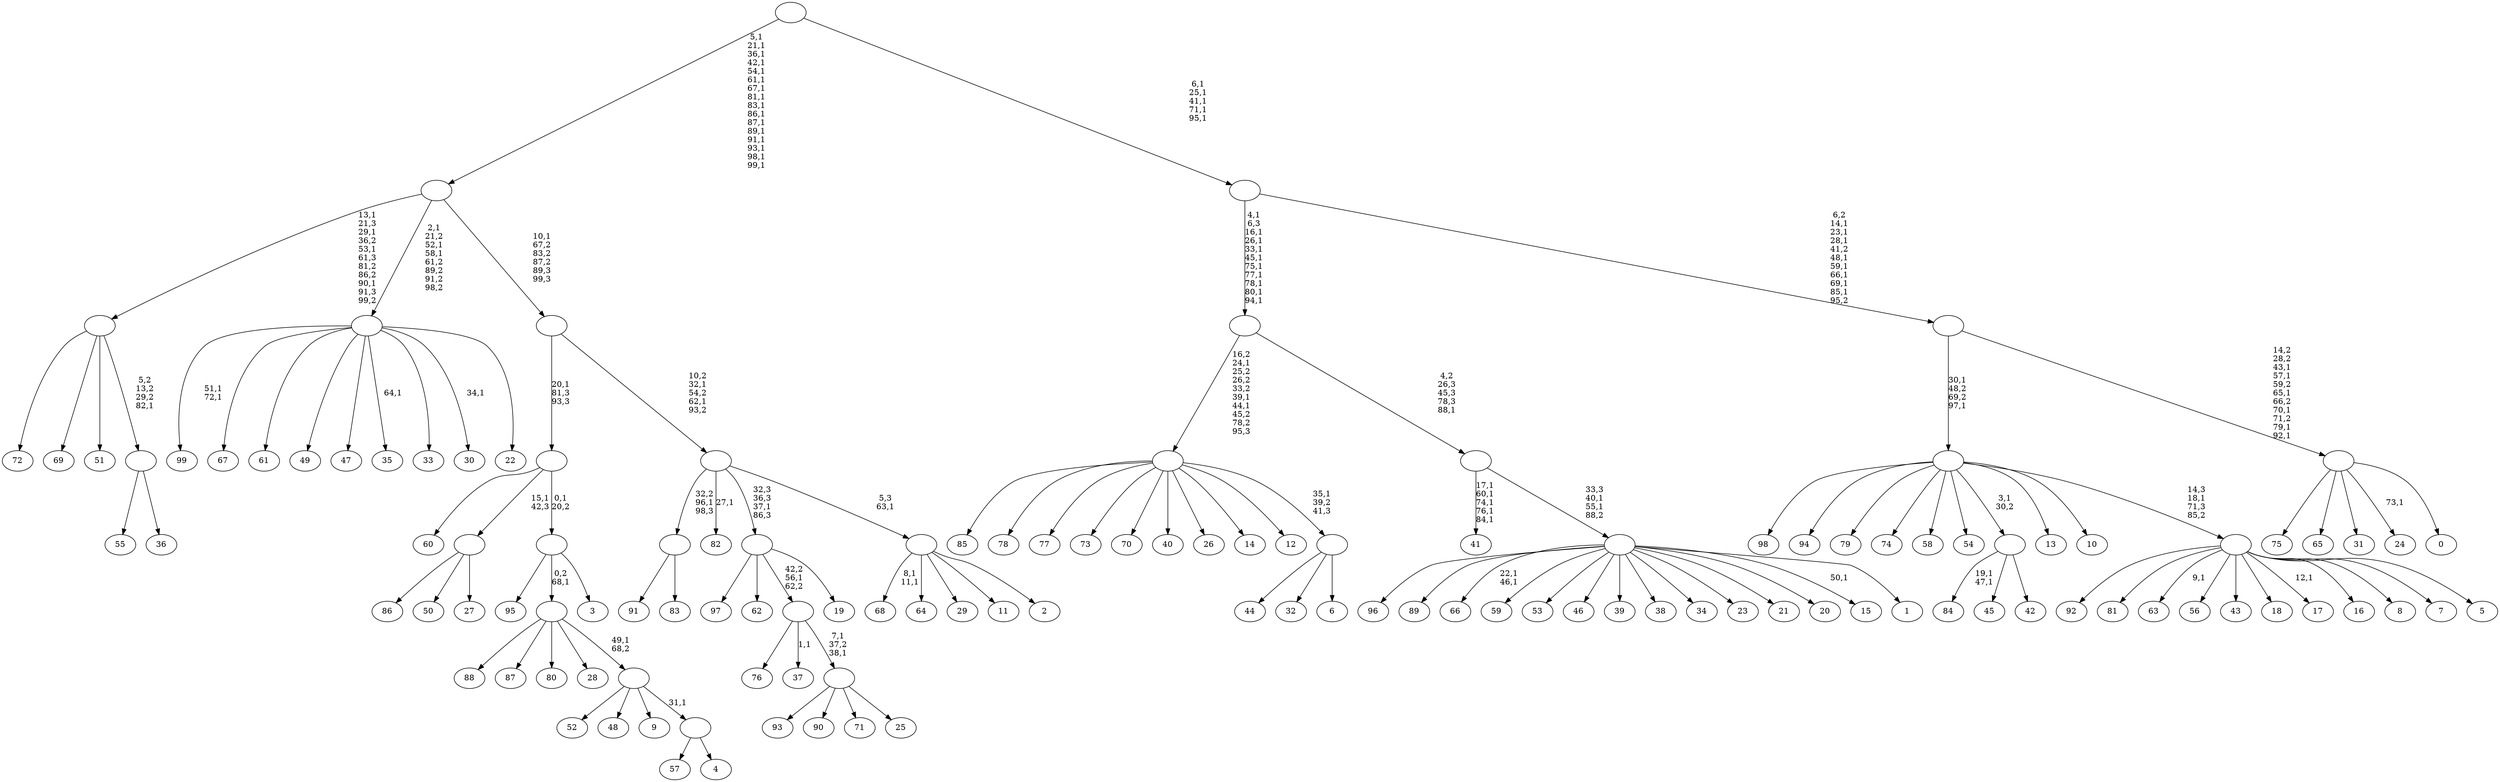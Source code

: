 digraph T {
	200 [label="99"]
	197 [label="98"]
	196 [label="97"]
	195 [label="96"]
	194 [label="95"]
	193 [label="94"]
	192 [label="93"]
	191 [label="92"]
	190 [label="91"]
	189 [label="90"]
	188 [label="89"]
	187 [label="88"]
	186 [label="87"]
	185 [label="86"]
	184 [label="85"]
	183 [label="84"]
	180 [label="83"]
	179 [label=""]
	178 [label="82"]
	176 [label="81"]
	175 [label="80"]
	174 [label="79"]
	173 [label="78"]
	172 [label="77"]
	171 [label="76"]
	170 [label="75"]
	169 [label="74"]
	168 [label="73"]
	167 [label="72"]
	166 [label="71"]
	165 [label="70"]
	164 [label="69"]
	163 [label="68"]
	160 [label="67"]
	159 [label="66"]
	156 [label="65"]
	155 [label="64"]
	154 [label="63"]
	152 [label="62"]
	151 [label="61"]
	150 [label="60"]
	149 [label="59"]
	148 [label="58"]
	147 [label="57"]
	146 [label="56"]
	145 [label="55"]
	144 [label="54"]
	143 [label="53"]
	142 [label="52"]
	141 [label="51"]
	140 [label="50"]
	139 [label="49"]
	138 [label="48"]
	137 [label="47"]
	136 [label="46"]
	135 [label="45"]
	134 [label="44"]
	133 [label="43"]
	132 [label="42"]
	131 [label=""]
	130 [label="41"]
	124 [label="40"]
	123 [label="39"]
	122 [label="38"]
	121 [label="37"]
	119 [label="36"]
	118 [label=""]
	117 [label=""]
	113 [label="35"]
	111 [label="34"]
	110 [label="33"]
	109 [label="32"]
	108 [label="31"]
	107 [label="30"]
	105 [label="29"]
	104 [label="28"]
	103 [label="27"]
	102 [label=""]
	101 [label="26"]
	100 [label="25"]
	99 [label=""]
	97 [label=""]
	96 [label="24"]
	94 [label="23"]
	93 [label="22"]
	92 [label=""]
	89 [label="21"]
	88 [label="20"]
	87 [label="19"]
	86 [label=""]
	85 [label="18"]
	84 [label="17"]
	82 [label="16"]
	81 [label="15"]
	79 [label="14"]
	78 [label="13"]
	77 [label="12"]
	76 [label="11"]
	75 [label="10"]
	74 [label="9"]
	73 [label="8"]
	72 [label="7"]
	71 [label="6"]
	70 [label=""]
	69 [label=""]
	66 [label="5"]
	65 [label=""]
	64 [label=""]
	62 [label="4"]
	61 [label=""]
	60 [label=""]
	59 [label=""]
	58 [label="3"]
	57 [label=""]
	56 [label=""]
	55 [label="2"]
	54 [label=""]
	53 [label=""]
	51 [label=""]
	50 [label=""]
	34 [label="1"]
	33 [label=""]
	31 [label=""]
	30 [label=""]
	20 [label="0"]
	19 [label=""]
	13 [label=""]
	5 [label=""]
	0 [label=""]
	179 -> 190 [label=""]
	179 -> 180 [label=""]
	131 -> 183 [label="19,1\n47,1"]
	131 -> 135 [label=""]
	131 -> 132 [label=""]
	118 -> 145 [label=""]
	118 -> 119 [label=""]
	117 -> 167 [label=""]
	117 -> 164 [label=""]
	117 -> 141 [label=""]
	117 -> 118 [label="5,2\n13,2\n29,2\n82,1"]
	102 -> 185 [label=""]
	102 -> 140 [label=""]
	102 -> 103 [label=""]
	99 -> 192 [label=""]
	99 -> 189 [label=""]
	99 -> 166 [label=""]
	99 -> 100 [label=""]
	97 -> 99 [label="7,1\n37,2\n38,1"]
	97 -> 121 [label="1,1"]
	97 -> 171 [label=""]
	92 -> 107 [label="34,1"]
	92 -> 113 [label="64,1"]
	92 -> 200 [label="51,1\n72,1"]
	92 -> 160 [label=""]
	92 -> 151 [label=""]
	92 -> 139 [label=""]
	92 -> 137 [label=""]
	92 -> 110 [label=""]
	92 -> 93 [label=""]
	86 -> 196 [label=""]
	86 -> 152 [label=""]
	86 -> 97 [label="42,2\n56,1\n62,2"]
	86 -> 87 [label=""]
	70 -> 134 [label=""]
	70 -> 109 [label=""]
	70 -> 71 [label=""]
	69 -> 184 [label=""]
	69 -> 173 [label=""]
	69 -> 172 [label=""]
	69 -> 168 [label=""]
	69 -> 165 [label=""]
	69 -> 124 [label=""]
	69 -> 101 [label=""]
	69 -> 79 [label=""]
	69 -> 77 [label=""]
	69 -> 70 [label="35,1\n39,2\n41,3"]
	65 -> 84 [label="12,1"]
	65 -> 154 [label="9,1"]
	65 -> 191 [label=""]
	65 -> 176 [label=""]
	65 -> 146 [label=""]
	65 -> 133 [label=""]
	65 -> 85 [label=""]
	65 -> 82 [label=""]
	65 -> 73 [label=""]
	65 -> 72 [label=""]
	65 -> 66 [label=""]
	64 -> 197 [label=""]
	64 -> 193 [label=""]
	64 -> 174 [label=""]
	64 -> 169 [label=""]
	64 -> 148 [label=""]
	64 -> 144 [label=""]
	64 -> 131 [label="3,1\n30,2"]
	64 -> 78 [label=""]
	64 -> 75 [label=""]
	64 -> 65 [label="14,3\n18,1\n71,3\n85,2"]
	61 -> 147 [label=""]
	61 -> 62 [label=""]
	60 -> 142 [label=""]
	60 -> 138 [label=""]
	60 -> 74 [label=""]
	60 -> 61 [label="31,1"]
	59 -> 187 [label=""]
	59 -> 186 [label=""]
	59 -> 175 [label=""]
	59 -> 104 [label=""]
	59 -> 60 [label="49,1\n68,2"]
	57 -> 194 [label=""]
	57 -> 59 [label="0,2\n68,1"]
	57 -> 58 [label=""]
	56 -> 150 [label=""]
	56 -> 102 [label="15,1\n42,3"]
	56 -> 57 [label="0,1\n20,2"]
	54 -> 163 [label="8,1\n11,1"]
	54 -> 155 [label=""]
	54 -> 105 [label=""]
	54 -> 76 [label=""]
	54 -> 55 [label=""]
	53 -> 178 [label="27,1"]
	53 -> 179 [label="32,2\n96,1\n98,3"]
	53 -> 86 [label="32,3\n36,3\n37,1\n86,3"]
	53 -> 54 [label="5,3\n63,1"]
	51 -> 53 [label="10,2\n32,1\n54,2\n62,1\n93,2"]
	51 -> 56 [label="20,1\n81,3\n93,3"]
	50 -> 92 [label="2,1\n21,2\n52,1\n58,1\n61,2\n89,2\n91,2\n98,2"]
	50 -> 117 [label="13,1\n21,3\n29,1\n36,2\n53,1\n61,3\n81,2\n86,2\n90,1\n91,3\n99,2"]
	50 -> 51 [label="10,1\n67,2\n83,2\n87,2\n89,3\n99,3"]
	33 -> 81 [label="50,1"]
	33 -> 159 [label="22,1\n46,1"]
	33 -> 195 [label=""]
	33 -> 188 [label=""]
	33 -> 149 [label=""]
	33 -> 143 [label=""]
	33 -> 136 [label=""]
	33 -> 123 [label=""]
	33 -> 122 [label=""]
	33 -> 111 [label=""]
	33 -> 94 [label=""]
	33 -> 89 [label=""]
	33 -> 88 [label=""]
	33 -> 34 [label=""]
	31 -> 33 [label="33,3\n40,1\n55,1\n88,2"]
	31 -> 130 [label="17,1\n60,1\n74,1\n76,1\n84,1"]
	30 -> 69 [label="16,2\n24,1\n25,2\n26,2\n33,2\n39,1\n44,1\n45,2\n78,2\n95,3"]
	30 -> 31 [label="4,2\n26,3\n45,3\n78,3\n88,1"]
	19 -> 96 [label="73,1"]
	19 -> 170 [label=""]
	19 -> 156 [label=""]
	19 -> 108 [label=""]
	19 -> 20 [label=""]
	13 -> 19 [label="14,2\n28,2\n43,1\n57,1\n59,2\n65,1\n66,2\n70,1\n71,2\n79,1\n92,1"]
	13 -> 64 [label="30,1\n48,2\n69,2\n97,1"]
	5 -> 13 [label="6,2\n14,1\n23,1\n28,1\n41,2\n48,1\n59,1\n66,1\n69,1\n85,1\n95,2"]
	5 -> 30 [label="4,1\n6,3\n16,1\n26,1\n33,1\n45,1\n75,1\n77,1\n78,1\n80,1\n94,1"]
	0 -> 5 [label="6,1\n25,1\n41,1\n71,1\n95,1"]
	0 -> 50 [label="5,1\n21,1\n36,1\n42,1\n54,1\n61,1\n67,1\n81,1\n83,1\n86,1\n87,1\n89,1\n91,1\n93,1\n98,1\n99,1"]
}
